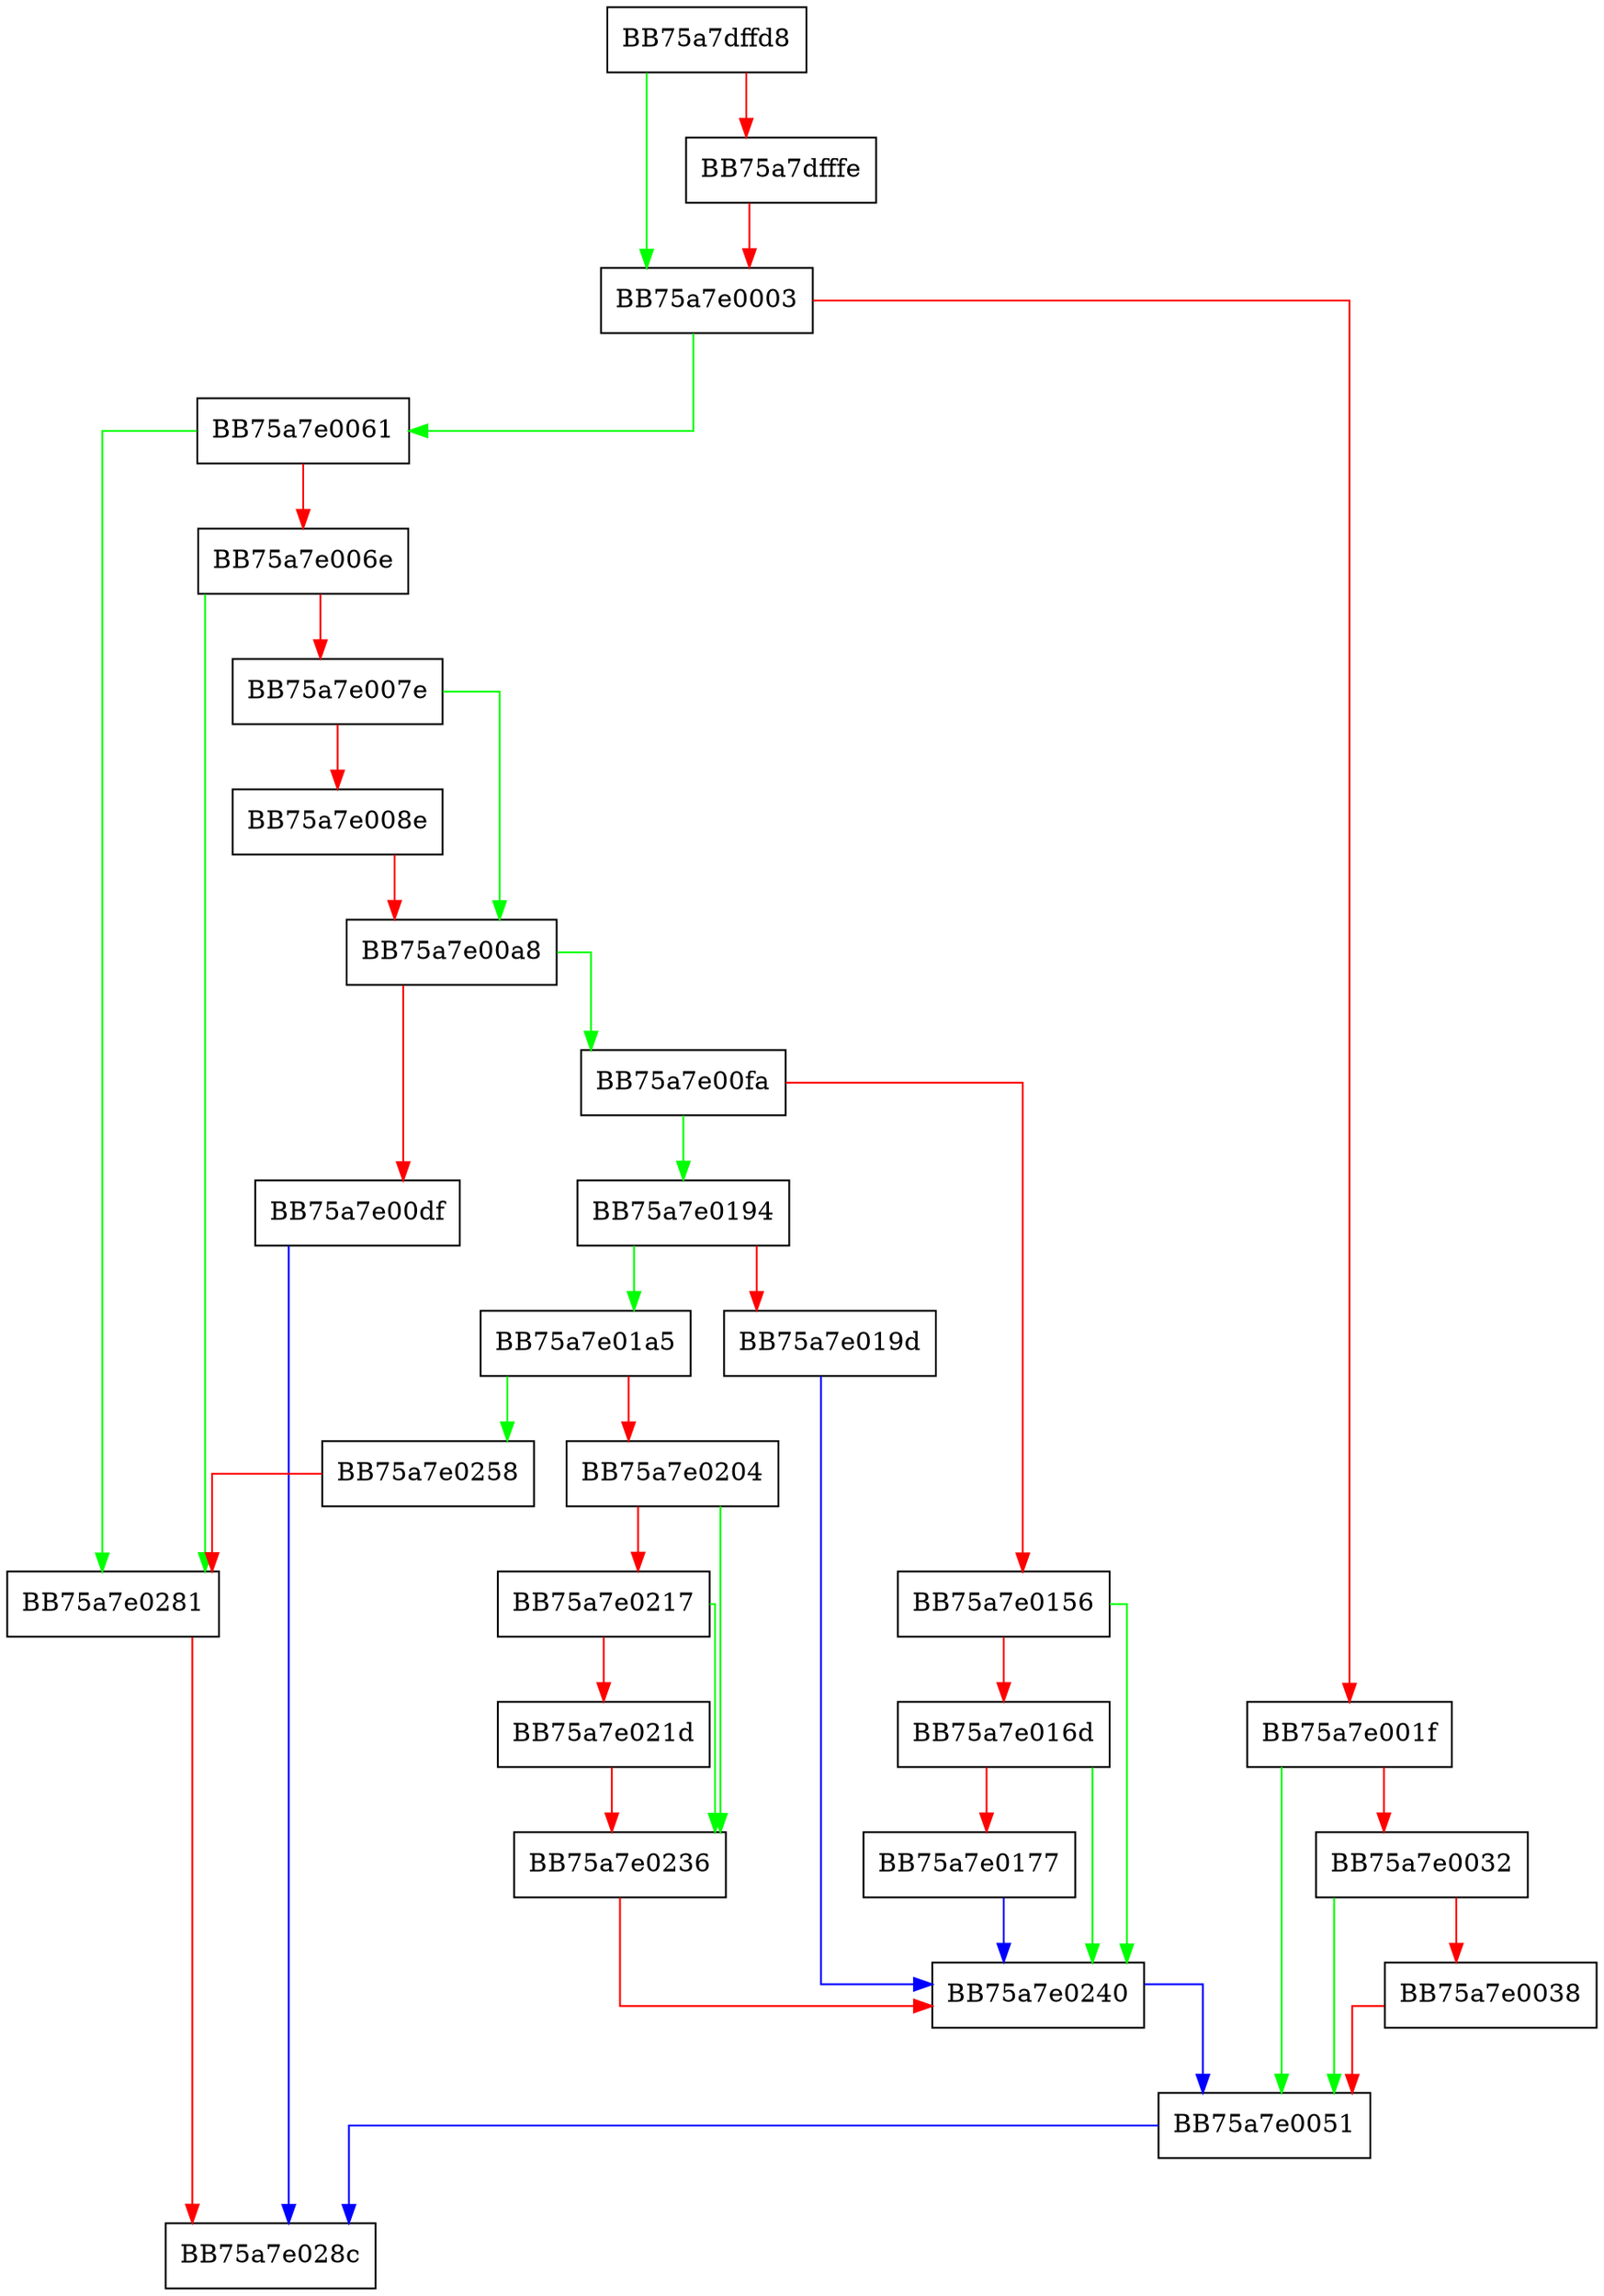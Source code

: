 digraph GetMftFileData {
  node [shape="box"];
  graph [splines=ortho];
  BB75a7dffd8 -> BB75a7e0003 [color="green"];
  BB75a7dffd8 -> BB75a7dfffe [color="red"];
  BB75a7dfffe -> BB75a7e0003 [color="red"];
  BB75a7e0003 -> BB75a7e0061 [color="green"];
  BB75a7e0003 -> BB75a7e001f [color="red"];
  BB75a7e001f -> BB75a7e0051 [color="green"];
  BB75a7e001f -> BB75a7e0032 [color="red"];
  BB75a7e0032 -> BB75a7e0051 [color="green"];
  BB75a7e0032 -> BB75a7e0038 [color="red"];
  BB75a7e0038 -> BB75a7e0051 [color="red"];
  BB75a7e0051 -> BB75a7e028c [color="blue"];
  BB75a7e0061 -> BB75a7e0281 [color="green"];
  BB75a7e0061 -> BB75a7e006e [color="red"];
  BB75a7e006e -> BB75a7e0281 [color="green"];
  BB75a7e006e -> BB75a7e007e [color="red"];
  BB75a7e007e -> BB75a7e00a8 [color="green"];
  BB75a7e007e -> BB75a7e008e [color="red"];
  BB75a7e008e -> BB75a7e00a8 [color="red"];
  BB75a7e00a8 -> BB75a7e00fa [color="green"];
  BB75a7e00a8 -> BB75a7e00df [color="red"];
  BB75a7e00df -> BB75a7e028c [color="blue"];
  BB75a7e00fa -> BB75a7e0194 [color="green"];
  BB75a7e00fa -> BB75a7e0156 [color="red"];
  BB75a7e0156 -> BB75a7e0240 [color="green"];
  BB75a7e0156 -> BB75a7e016d [color="red"];
  BB75a7e016d -> BB75a7e0240 [color="green"];
  BB75a7e016d -> BB75a7e0177 [color="red"];
  BB75a7e0177 -> BB75a7e0240 [color="blue"];
  BB75a7e0194 -> BB75a7e01a5 [color="green"];
  BB75a7e0194 -> BB75a7e019d [color="red"];
  BB75a7e019d -> BB75a7e0240 [color="blue"];
  BB75a7e01a5 -> BB75a7e0258 [color="green"];
  BB75a7e01a5 -> BB75a7e0204 [color="red"];
  BB75a7e0204 -> BB75a7e0236 [color="green"];
  BB75a7e0204 -> BB75a7e0217 [color="red"];
  BB75a7e0217 -> BB75a7e0236 [color="green"];
  BB75a7e0217 -> BB75a7e021d [color="red"];
  BB75a7e021d -> BB75a7e0236 [color="red"];
  BB75a7e0236 -> BB75a7e0240 [color="red"];
  BB75a7e0240 -> BB75a7e0051 [color="blue"];
  BB75a7e0258 -> BB75a7e0281 [color="red"];
  BB75a7e0281 -> BB75a7e028c [color="red"];
}